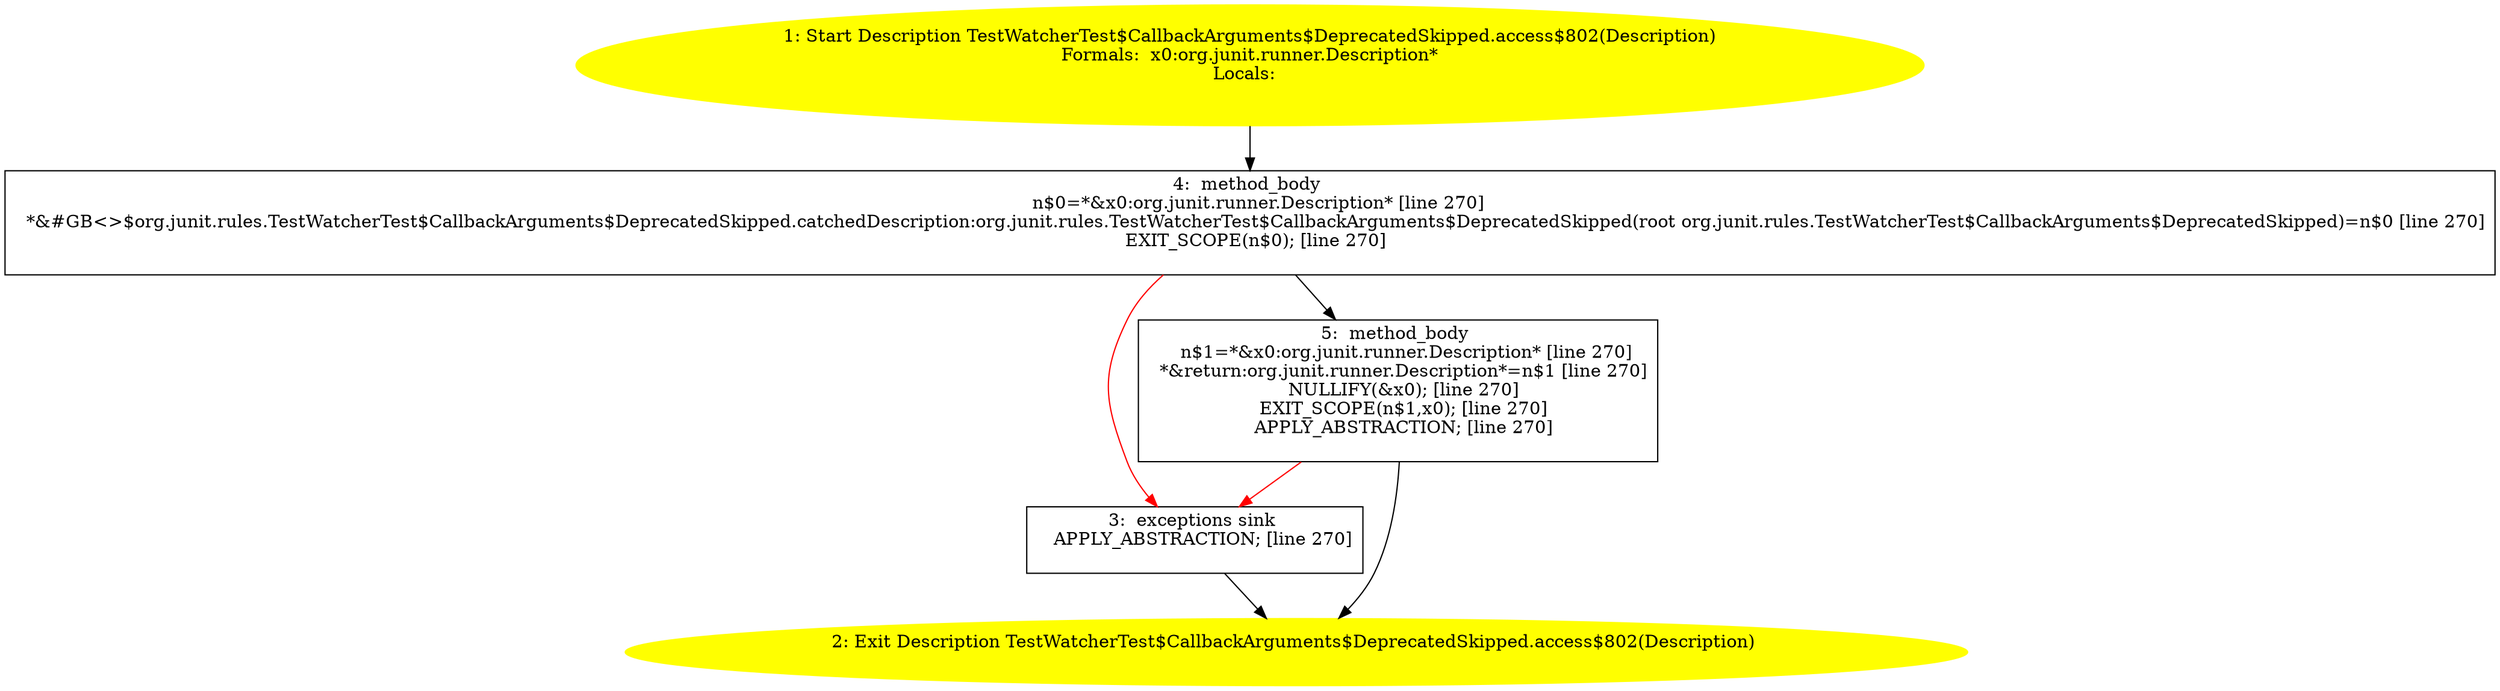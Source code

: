 /* @generated */
digraph cfg {
"org.junit.rules.TestWatcherTest$CallbackArguments$DeprecatedSkipped.access$802(org.junit.runner.Desc.366fdcef7fa19f696e87b6377a0d218d_1" [label="1: Start Description TestWatcherTest$CallbackArguments$DeprecatedSkipped.access$802(Description)\nFormals:  x0:org.junit.runner.Description*\nLocals:  \n  " color=yellow style=filled]
	

	 "org.junit.rules.TestWatcherTest$CallbackArguments$DeprecatedSkipped.access$802(org.junit.runner.Desc.366fdcef7fa19f696e87b6377a0d218d_1" -> "org.junit.rules.TestWatcherTest$CallbackArguments$DeprecatedSkipped.access$802(org.junit.runner.Desc.366fdcef7fa19f696e87b6377a0d218d_4" ;
"org.junit.rules.TestWatcherTest$CallbackArguments$DeprecatedSkipped.access$802(org.junit.runner.Desc.366fdcef7fa19f696e87b6377a0d218d_2" [label="2: Exit Description TestWatcherTest$CallbackArguments$DeprecatedSkipped.access$802(Description) \n  " color=yellow style=filled]
	

"org.junit.rules.TestWatcherTest$CallbackArguments$DeprecatedSkipped.access$802(org.junit.runner.Desc.366fdcef7fa19f696e87b6377a0d218d_3" [label="3:  exceptions sink \n   APPLY_ABSTRACTION; [line 270]\n " shape="box"]
	

	 "org.junit.rules.TestWatcherTest$CallbackArguments$DeprecatedSkipped.access$802(org.junit.runner.Desc.366fdcef7fa19f696e87b6377a0d218d_3" -> "org.junit.rules.TestWatcherTest$CallbackArguments$DeprecatedSkipped.access$802(org.junit.runner.Desc.366fdcef7fa19f696e87b6377a0d218d_2" ;
"org.junit.rules.TestWatcherTest$CallbackArguments$DeprecatedSkipped.access$802(org.junit.runner.Desc.366fdcef7fa19f696e87b6377a0d218d_4" [label="4:  method_body \n   n$0=*&x0:org.junit.runner.Description* [line 270]\n  *&#GB<>$org.junit.rules.TestWatcherTest$CallbackArguments$DeprecatedSkipped.catchedDescription:org.junit.rules.TestWatcherTest$CallbackArguments$DeprecatedSkipped(root org.junit.rules.TestWatcherTest$CallbackArguments$DeprecatedSkipped)=n$0 [line 270]\n  EXIT_SCOPE(n$0); [line 270]\n " shape="box"]
	

	 "org.junit.rules.TestWatcherTest$CallbackArguments$DeprecatedSkipped.access$802(org.junit.runner.Desc.366fdcef7fa19f696e87b6377a0d218d_4" -> "org.junit.rules.TestWatcherTest$CallbackArguments$DeprecatedSkipped.access$802(org.junit.runner.Desc.366fdcef7fa19f696e87b6377a0d218d_5" ;
	 "org.junit.rules.TestWatcherTest$CallbackArguments$DeprecatedSkipped.access$802(org.junit.runner.Desc.366fdcef7fa19f696e87b6377a0d218d_4" -> "org.junit.rules.TestWatcherTest$CallbackArguments$DeprecatedSkipped.access$802(org.junit.runner.Desc.366fdcef7fa19f696e87b6377a0d218d_3" [color="red" ];
"org.junit.rules.TestWatcherTest$CallbackArguments$DeprecatedSkipped.access$802(org.junit.runner.Desc.366fdcef7fa19f696e87b6377a0d218d_5" [label="5:  method_body \n   n$1=*&x0:org.junit.runner.Description* [line 270]\n  *&return:org.junit.runner.Description*=n$1 [line 270]\n  NULLIFY(&x0); [line 270]\n  EXIT_SCOPE(n$1,x0); [line 270]\n  APPLY_ABSTRACTION; [line 270]\n " shape="box"]
	

	 "org.junit.rules.TestWatcherTest$CallbackArguments$DeprecatedSkipped.access$802(org.junit.runner.Desc.366fdcef7fa19f696e87b6377a0d218d_5" -> "org.junit.rules.TestWatcherTest$CallbackArguments$DeprecatedSkipped.access$802(org.junit.runner.Desc.366fdcef7fa19f696e87b6377a0d218d_2" ;
	 "org.junit.rules.TestWatcherTest$CallbackArguments$DeprecatedSkipped.access$802(org.junit.runner.Desc.366fdcef7fa19f696e87b6377a0d218d_5" -> "org.junit.rules.TestWatcherTest$CallbackArguments$DeprecatedSkipped.access$802(org.junit.runner.Desc.366fdcef7fa19f696e87b6377a0d218d_3" [color="red" ];
}
